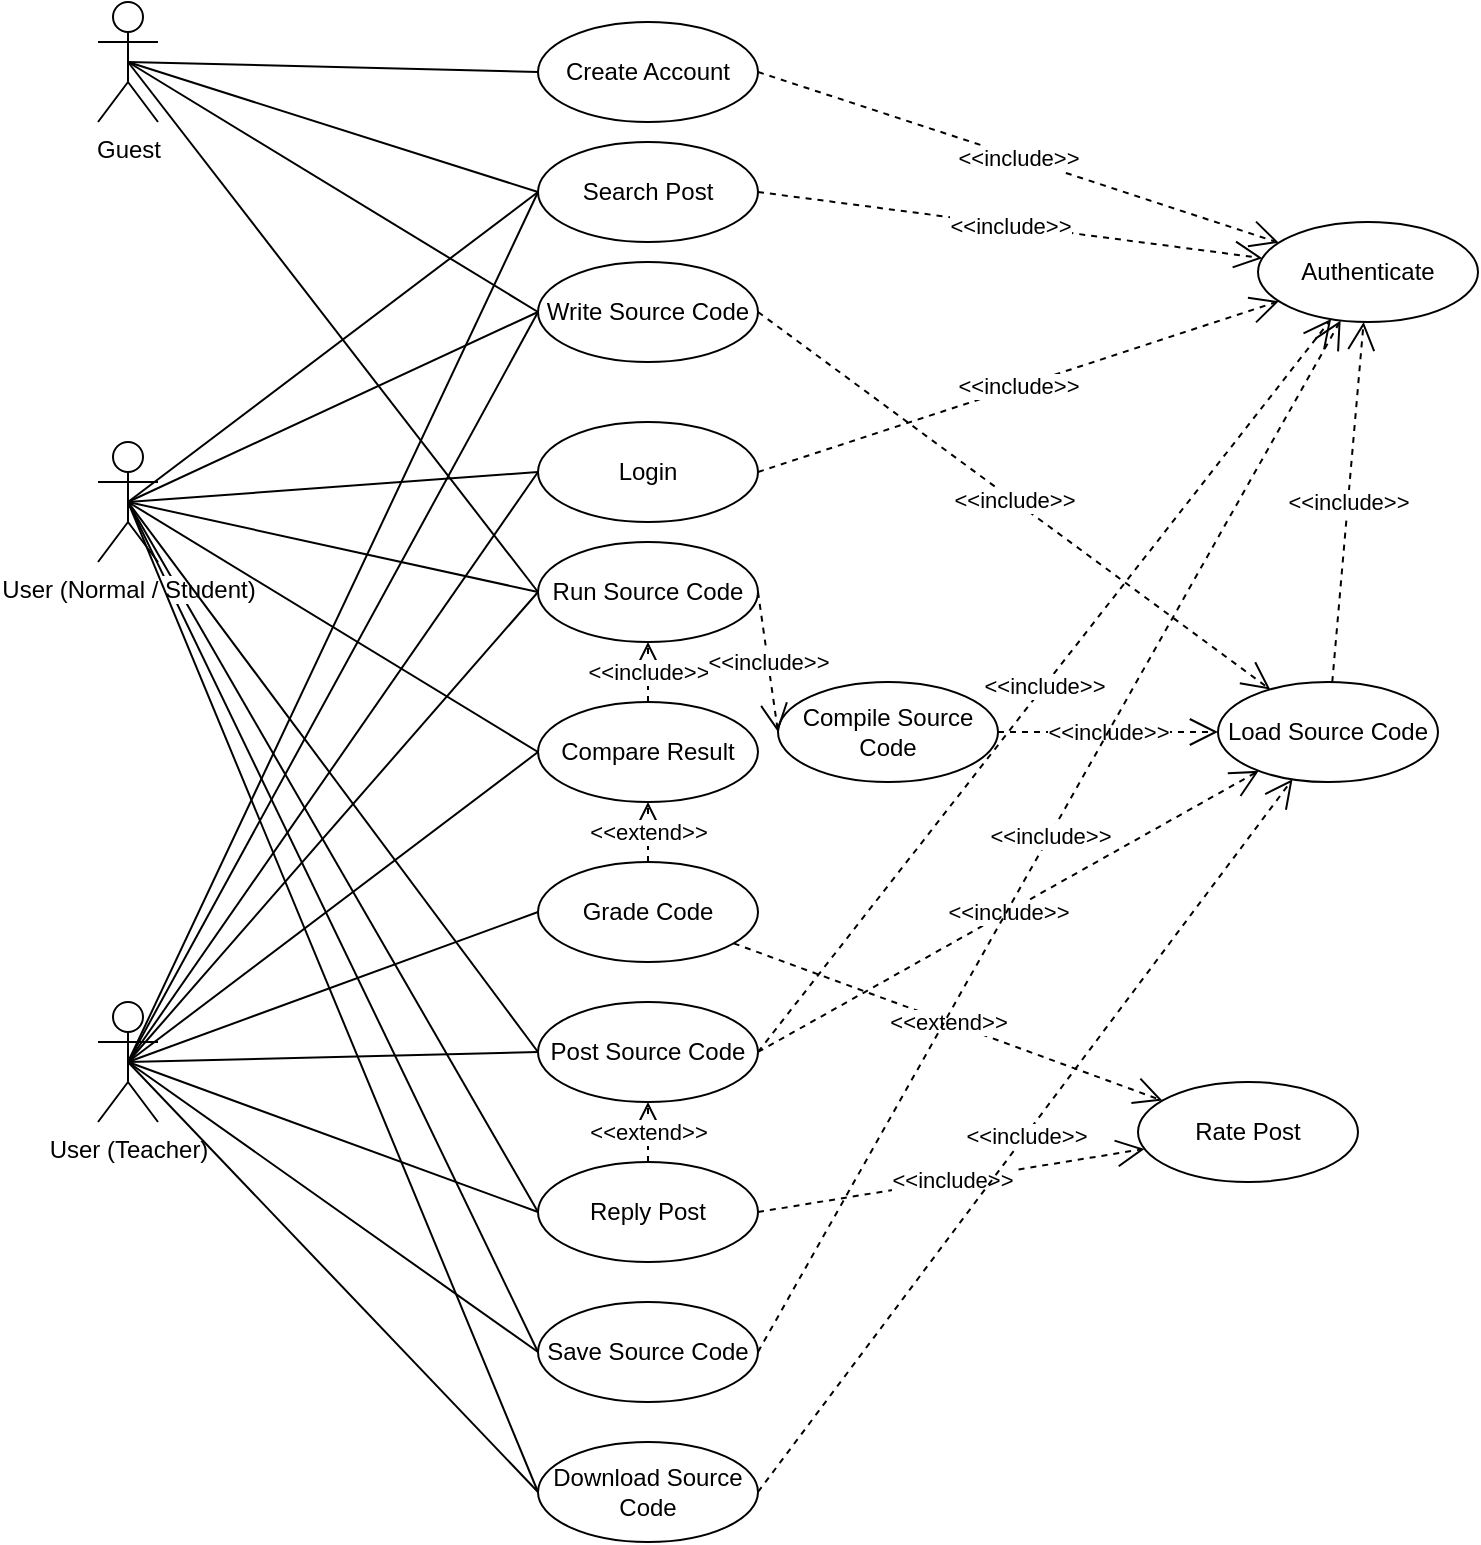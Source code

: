 <mxfile version="12.7.9" type="device"><diagram id="TvybwlRrSsCLgt8nAjSA" name="Page-1"><mxGraphModel dx="1038" dy="548" grid="1" gridSize="10" guides="1" tooltips="1" connect="1" arrows="1" fold="1" page="1" pageScale="1" pageWidth="827" pageHeight="1169" math="0" shadow="0"><root><mxCell id="0"/><mxCell id="1" parent="0"/><mxCell id="F3P02gbwTfFVN8ye8vHM-81" style="edgeStyle=none;rounded=0;orthogonalLoop=1;jettySize=auto;html=1;exitX=0.5;exitY=0.5;exitDx=0;exitDy=0;exitPerimeter=0;entryX=0;entryY=0.5;entryDx=0;entryDy=0;endArrow=none;endFill=0;" parent="1" source="F3P02gbwTfFVN8ye8vHM-3" target="F3P02gbwTfFVN8ye8vHM-25" edge="1"><mxGeometry relative="1" as="geometry"/></mxCell><mxCell id="F3P02gbwTfFVN8ye8vHM-82" style="edgeStyle=none;rounded=0;orthogonalLoop=1;jettySize=auto;html=1;exitX=0.5;exitY=0.5;exitDx=0;exitDy=0;exitPerimeter=0;entryX=0;entryY=0.5;entryDx=0;entryDy=0;endArrow=none;endFill=0;" parent="1" source="F3P02gbwTfFVN8ye8vHM-3" target="F3P02gbwTfFVN8ye8vHM-26" edge="1"><mxGeometry relative="1" as="geometry"/></mxCell><mxCell id="F3P02gbwTfFVN8ye8vHM-83" style="edgeStyle=none;rounded=0;orthogonalLoop=1;jettySize=auto;html=1;exitX=0.5;exitY=0.5;exitDx=0;exitDy=0;exitPerimeter=0;entryX=0;entryY=0.5;entryDx=0;entryDy=0;endArrow=none;endFill=0;" parent="1" source="F3P02gbwTfFVN8ye8vHM-3" target="F3P02gbwTfFVN8ye8vHM-16" edge="1"><mxGeometry relative="1" as="geometry"/></mxCell><mxCell id="F3P02gbwTfFVN8ye8vHM-3" value="User (Normal / Student)" style="shape=umlActor;verticalLabelPosition=bottom;labelBackgroundColor=#ffffff;verticalAlign=top;html=1;" parent="1" vertex="1"><mxGeometry x="60" y="390" width="30" height="60" as="geometry"/></mxCell><mxCell id="F3P02gbwTfFVN8ye8vHM-78" style="edgeStyle=none;rounded=0;orthogonalLoop=1;jettySize=auto;html=1;exitX=0.5;exitY=0.5;exitDx=0;exitDy=0;exitPerimeter=0;entryX=0;entryY=0.5;entryDx=0;entryDy=0;endArrow=none;endFill=0;" parent="1" source="F3P02gbwTfFVN8ye8vHM-7" target="F3P02gbwTfFVN8ye8vHM-25" edge="1"><mxGeometry relative="1" as="geometry"/></mxCell><mxCell id="F3P02gbwTfFVN8ye8vHM-79" style="edgeStyle=none;rounded=0;orthogonalLoop=1;jettySize=auto;html=1;exitX=0.5;exitY=0.5;exitDx=0;exitDy=0;exitPerimeter=0;entryX=0;entryY=0.5;entryDx=0;entryDy=0;endArrow=none;endFill=0;" parent="1" source="F3P02gbwTfFVN8ye8vHM-7" target="F3P02gbwTfFVN8ye8vHM-26" edge="1"><mxGeometry relative="1" as="geometry"/></mxCell><mxCell id="F3P02gbwTfFVN8ye8vHM-80" style="edgeStyle=none;rounded=0;orthogonalLoop=1;jettySize=auto;html=1;exitX=0.5;exitY=0.5;exitDx=0;exitDy=0;exitPerimeter=0;entryX=0;entryY=0.5;entryDx=0;entryDy=0;endArrow=none;endFill=0;" parent="1" source="F3P02gbwTfFVN8ye8vHM-7" target="F3P02gbwTfFVN8ye8vHM-16" edge="1"><mxGeometry relative="1" as="geometry"/></mxCell><mxCell id="F3P02gbwTfFVN8ye8vHM-7" value="User (Teacher)" style="shape=umlActor;verticalLabelPosition=bottom;labelBackgroundColor=#ffffff;verticalAlign=top;html=1;" parent="1" vertex="1"><mxGeometry x="60" y="670" width="30" height="60" as="geometry"/></mxCell><mxCell id="F3P02gbwTfFVN8ye8vHM-84" style="edgeStyle=none;rounded=0;orthogonalLoop=1;jettySize=auto;html=1;exitX=0.5;exitY=0.5;exitDx=0;exitDy=0;exitPerimeter=0;entryX=0;entryY=0.5;entryDx=0;entryDy=0;endArrow=none;endFill=0;" parent="1" source="F3P02gbwTfFVN8ye8vHM-6" target="F3P02gbwTfFVN8ye8vHM-17" edge="1"><mxGeometry relative="1" as="geometry"/></mxCell><mxCell id="F3P02gbwTfFVN8ye8vHM-85" style="edgeStyle=none;rounded=0;orthogonalLoop=1;jettySize=auto;html=1;exitX=0.5;exitY=0.5;exitDx=0;exitDy=0;exitPerimeter=0;entryX=0;entryY=0.5;entryDx=0;entryDy=0;endArrow=none;endFill=0;" parent="1" source="F3P02gbwTfFVN8ye8vHM-6" target="F3P02gbwTfFVN8ye8vHM-26" edge="1"><mxGeometry relative="1" as="geometry"/></mxCell><mxCell id="F3P02gbwTfFVN8ye8vHM-88" style="edgeStyle=none;rounded=0;orthogonalLoop=1;jettySize=auto;html=1;exitX=0.5;exitY=0.5;exitDx=0;exitDy=0;exitPerimeter=0;entryX=0;entryY=0.5;entryDx=0;entryDy=0;endArrow=none;endFill=0;" parent="1" source="F3P02gbwTfFVN8ye8vHM-6" target="F3P02gbwTfFVN8ye8vHM-15" edge="1"><mxGeometry relative="1" as="geometry"/></mxCell><mxCell id="F3P02gbwTfFVN8ye8vHM-6" value="Guest" style="shape=umlActor;verticalLabelPosition=bottom;labelBackgroundColor=#ffffff;verticalAlign=top;html=1;" parent="1" vertex="1"><mxGeometry x="60" y="170" width="30" height="60" as="geometry"/></mxCell><mxCell id="F3P02gbwTfFVN8ye8vHM-11" value="Create Account" style="ellipse;whiteSpace=wrap;html=1;" parent="1" vertex="1"><mxGeometry x="280" y="180" width="110" height="50" as="geometry"/></mxCell><mxCell id="F3P02gbwTfFVN8ye8vHM-12" value="Login" style="ellipse;whiteSpace=wrap;html=1;" parent="1" vertex="1"><mxGeometry x="280" y="380" width="110" height="50" as="geometry"/></mxCell><mxCell id="F3P02gbwTfFVN8ye8vHM-13" value="Authenticate" style="ellipse;whiteSpace=wrap;html=1;" parent="1" vertex="1"><mxGeometry x="640" y="280" width="110" height="50" as="geometry"/></mxCell><mxCell id="F3P02gbwTfFVN8ye8vHM-14" value="Compile Source Code" style="ellipse;whiteSpace=wrap;html=1;" parent="1" vertex="1"><mxGeometry x="400" y="510" width="110" height="50" as="geometry"/></mxCell><mxCell id="F3P02gbwTfFVN8ye8vHM-15" value="Run Source Code" style="ellipse;whiteSpace=wrap;html=1;" parent="1" vertex="1"><mxGeometry x="280" y="440" width="110" height="50" as="geometry"/></mxCell><mxCell id="F3P02gbwTfFVN8ye8vHM-16" value="Save Source Code" style="ellipse;whiteSpace=wrap;html=1;" parent="1" vertex="1"><mxGeometry x="280" y="820" width="110" height="50" as="geometry"/></mxCell><mxCell id="F3P02gbwTfFVN8ye8vHM-17" value="Write Source Code" style="ellipse;whiteSpace=wrap;html=1;" parent="1" vertex="1"><mxGeometry x="280" y="300" width="110" height="50" as="geometry"/></mxCell><mxCell id="F3P02gbwTfFVN8ye8vHM-18" value="Load Source Code" style="ellipse;whiteSpace=wrap;html=1;" parent="1" vertex="1"><mxGeometry x="620" y="510" width="110" height="50" as="geometry"/></mxCell><mxCell id="F3P02gbwTfFVN8ye8vHM-19" value="Post Source Code" style="ellipse;whiteSpace=wrap;html=1;" parent="1" vertex="1"><mxGeometry x="280" y="670" width="110" height="50" as="geometry"/></mxCell><mxCell id="F3P02gbwTfFVN8ye8vHM-21" value="Compare Result" style="ellipse;whiteSpace=wrap;html=1;" parent="1" vertex="1"><mxGeometry x="280" y="520" width="110" height="50" as="geometry"/></mxCell><mxCell id="F3P02gbwTfFVN8ye8vHM-23" value="Grade Code" style="ellipse;whiteSpace=wrap;html=1;" parent="1" vertex="1"><mxGeometry x="280" y="600" width="110" height="50" as="geometry"/></mxCell><mxCell id="F3P02gbwTfFVN8ye8vHM-25" value="Reply Post" style="ellipse;whiteSpace=wrap;html=1;" parent="1" vertex="1"><mxGeometry x="280" y="750" width="110" height="50" as="geometry"/></mxCell><mxCell id="F3P02gbwTfFVN8ye8vHM-26" value="Search Post" style="ellipse;whiteSpace=wrap;html=1;" parent="1" vertex="1"><mxGeometry x="280" y="240" width="110" height="50" as="geometry"/></mxCell><mxCell id="F3P02gbwTfFVN8ye8vHM-32" value="" style="endArrow=none;html=1;exitX=0.5;exitY=0.5;exitDx=0;exitDy=0;exitPerimeter=0;entryX=0;entryY=0.5;entryDx=0;entryDy=0;" parent="1" source="F3P02gbwTfFVN8ye8vHM-6" target="F3P02gbwTfFVN8ye8vHM-11" edge="1"><mxGeometry width="50" height="50" relative="1" as="geometry"><mxPoint x="170" y="310" as="sourcePoint"/><mxPoint x="220" y="260" as="targetPoint"/></mxGeometry></mxCell><mxCell id="F3P02gbwTfFVN8ye8vHM-34" value="&amp;lt;&amp;lt;include&amp;gt;&amp;gt;" style="endArrow=open;endSize=12;dashed=1;html=1;exitX=1;exitY=0.5;exitDx=0;exitDy=0;" parent="1" source="F3P02gbwTfFVN8ye8vHM-11" target="F3P02gbwTfFVN8ye8vHM-13" edge="1"><mxGeometry width="160" relative="1" as="geometry"><mxPoint x="100" y="300" as="sourcePoint"/><mxPoint x="260" y="300" as="targetPoint"/></mxGeometry></mxCell><mxCell id="F3P02gbwTfFVN8ye8vHM-35" value="&amp;lt;&amp;lt;include&amp;gt;&amp;gt;" style="endArrow=open;endSize=12;dashed=1;html=1;exitX=1;exitY=0.5;exitDx=0;exitDy=0;" parent="1" source="F3P02gbwTfFVN8ye8vHM-12" target="F3P02gbwTfFVN8ye8vHM-13" edge="1"><mxGeometry width="160" relative="1" as="geometry"><mxPoint x="130" y="260" as="sourcePoint"/><mxPoint x="290" y="260" as="targetPoint"/></mxGeometry></mxCell><mxCell id="F3P02gbwTfFVN8ye8vHM-37" value="" style="endArrow=none;html=1;entryX=0;entryY=0.5;entryDx=0;entryDy=0;exitX=0.5;exitY=0.5;exitDx=0;exitDy=0;exitPerimeter=0;" parent="1" source="F3P02gbwTfFVN8ye8vHM-3" target="F3P02gbwTfFVN8ye8vHM-12" edge="1"><mxGeometry width="50" height="50" relative="1" as="geometry"><mxPoint x="120" y="350" as="sourcePoint"/><mxPoint x="170" y="300" as="targetPoint"/></mxGeometry></mxCell><mxCell id="F3P02gbwTfFVN8ye8vHM-38" value="" style="endArrow=none;html=1;entryX=0;entryY=0.5;entryDx=0;entryDy=0;exitX=0.5;exitY=0.5;exitDx=0;exitDy=0;exitPerimeter=0;" parent="1" source="F3P02gbwTfFVN8ye8vHM-7" target="F3P02gbwTfFVN8ye8vHM-12" edge="1"><mxGeometry width="50" height="50" relative="1" as="geometry"><mxPoint x="150" y="510" as="sourcePoint"/><mxPoint x="200" y="460" as="targetPoint"/></mxGeometry></mxCell><mxCell id="F3P02gbwTfFVN8ye8vHM-41" value="Download Source Code" style="ellipse;whiteSpace=wrap;html=1;" parent="1" vertex="1"><mxGeometry x="280" y="890" width="110" height="50" as="geometry"/></mxCell><mxCell id="F3P02gbwTfFVN8ye8vHM-42" value="Rate Post" style="ellipse;whiteSpace=wrap;html=1;" parent="1" vertex="1"><mxGeometry x="580" y="710" width="110" height="50" as="geometry"/></mxCell><mxCell id="F3P02gbwTfFVN8ye8vHM-44" value="" style="endArrow=none;html=1;entryX=0;entryY=0.5;entryDx=0;entryDy=0;exitX=0.5;exitY=0.5;exitDx=0;exitDy=0;exitPerimeter=0;" parent="1" source="F3P02gbwTfFVN8ye8vHM-3" target="F3P02gbwTfFVN8ye8vHM-17" edge="1"><mxGeometry width="50" height="50" relative="1" as="geometry"><mxPoint x="120" y="590" as="sourcePoint"/><mxPoint x="170" y="540" as="targetPoint"/></mxGeometry></mxCell><mxCell id="F3P02gbwTfFVN8ye8vHM-46" value="" style="endArrow=none;html=1;exitX=0.5;exitY=0.5;exitDx=0;exitDy=0;exitPerimeter=0;entryX=0;entryY=0.5;entryDx=0;entryDy=0;" parent="1" source="F3P02gbwTfFVN8ye8vHM-7" target="F3P02gbwTfFVN8ye8vHM-17" edge="1"><mxGeometry width="50" height="50" relative="1" as="geometry"><mxPoint x="260" y="590" as="sourcePoint"/><mxPoint x="310" y="540" as="targetPoint"/></mxGeometry></mxCell><mxCell id="F3P02gbwTfFVN8ye8vHM-48" value="" style="endArrow=none;html=1;entryX=0;entryY=0.5;entryDx=0;entryDy=0;exitX=0.5;exitY=0.5;exitDx=0;exitDy=0;exitPerimeter=0;" parent="1" source="F3P02gbwTfFVN8ye8vHM-7" target="F3P02gbwTfFVN8ye8vHM-41" edge="1"><mxGeometry width="50" height="50" relative="1" as="geometry"><mxPoint x="70" y="680" as="sourcePoint"/><mxPoint x="120" y="630" as="targetPoint"/></mxGeometry></mxCell><mxCell id="F3P02gbwTfFVN8ye8vHM-49" value="" style="endArrow=none;html=1;exitX=0.5;exitY=0.5;exitDx=0;exitDy=0;exitPerimeter=0;entryX=0;entryY=0.5;entryDx=0;entryDy=0;" parent="1" source="F3P02gbwTfFVN8ye8vHM-3" target="F3P02gbwTfFVN8ye8vHM-41" edge="1"><mxGeometry width="50" height="50" relative="1" as="geometry"><mxPoint x="110" y="710" as="sourcePoint"/><mxPoint x="280" y="540" as="targetPoint"/></mxGeometry></mxCell><mxCell id="F3P02gbwTfFVN8ye8vHM-50" value="&amp;lt;&amp;lt;include&amp;gt;&amp;gt;" style="endArrow=open;endSize=16;endFill=0;html=1;dashed=1;" parent="1" source="F3P02gbwTfFVN8ye8vHM-21" target="F3P02gbwTfFVN8ye8vHM-15" edge="1"><mxGeometry width="160" relative="1" as="geometry"><mxPoint x="480" y="350" as="sourcePoint"/><mxPoint x="330" y="390" as="targetPoint"/></mxGeometry></mxCell><mxCell id="F3P02gbwTfFVN8ye8vHM-51" value="" style="endArrow=none;html=1;entryX=0;entryY=0.5;entryDx=0;entryDy=0;exitX=0.5;exitY=0.5;exitDx=0;exitDy=0;exitPerimeter=0;" parent="1" source="F3P02gbwTfFVN8ye8vHM-3" target="F3P02gbwTfFVN8ye8vHM-21" edge="1"><mxGeometry width="50" height="50" relative="1" as="geometry"><mxPoint x="100" y="440" as="sourcePoint"/><mxPoint x="410" y="390" as="targetPoint"/></mxGeometry></mxCell><mxCell id="F3P02gbwTfFVN8ye8vHM-52" value="" style="endArrow=none;html=1;exitX=0;exitY=0.5;exitDx=0;exitDy=0;entryX=0.5;entryY=0.5;entryDx=0;entryDy=0;entryPerimeter=0;" parent="1" source="F3P02gbwTfFVN8ye8vHM-15" target="F3P02gbwTfFVN8ye8vHM-3" edge="1"><mxGeometry width="50" height="50" relative="1" as="geometry"><mxPoint x="230" y="450" as="sourcePoint"/><mxPoint x="280" y="400" as="targetPoint"/></mxGeometry></mxCell><mxCell id="F3P02gbwTfFVN8ye8vHM-53" value="" style="endArrow=none;html=1;entryX=0;entryY=0.5;entryDx=0;entryDy=0;exitX=0.5;exitY=0.5;exitDx=0;exitDy=0;exitPerimeter=0;" parent="1" source="F3P02gbwTfFVN8ye8vHM-7" target="F3P02gbwTfFVN8ye8vHM-21" edge="1"><mxGeometry width="50" height="50" relative="1" as="geometry"><mxPoint x="360" y="440" as="sourcePoint"/><mxPoint x="410" y="390" as="targetPoint"/></mxGeometry></mxCell><mxCell id="F3P02gbwTfFVN8ye8vHM-55" value="" style="endArrow=none;html=1;exitX=0.5;exitY=0.5;exitDx=0;exitDy=0;exitPerimeter=0;entryX=0;entryY=0.5;entryDx=0;entryDy=0;" parent="1" source="F3P02gbwTfFVN8ye8vHM-7" target="F3P02gbwTfFVN8ye8vHM-15" edge="1"><mxGeometry width="50" height="50" relative="1" as="geometry"><mxPoint x="360" y="440" as="sourcePoint"/><mxPoint x="410" y="390" as="targetPoint"/></mxGeometry></mxCell><mxCell id="F3P02gbwTfFVN8ye8vHM-59" value="&amp;lt;&amp;lt;include&amp;gt;&amp;gt;" style="endArrow=open;endSize=12;dashed=1;html=1;exitX=1;exitY=0.5;exitDx=0;exitDy=0;entryX=0;entryY=0.5;entryDx=0;entryDy=0;" parent="1" source="F3P02gbwTfFVN8ye8vHM-15" target="F3P02gbwTfFVN8ye8vHM-14" edge="1"><mxGeometry width="160" relative="1" as="geometry"><mxPoint x="460" y="350" as="sourcePoint"/><mxPoint x="620" y="350" as="targetPoint"/></mxGeometry></mxCell><mxCell id="F3P02gbwTfFVN8ye8vHM-61" value="&amp;lt;&amp;lt;include&amp;gt;&amp;gt;" style="endArrow=open;endSize=12;dashed=1;html=1;" parent="1" source="F3P02gbwTfFVN8ye8vHM-18" target="F3P02gbwTfFVN8ye8vHM-13" edge="1"><mxGeometry width="160" relative="1" as="geometry"><mxPoint x="400.0" y="295" as="sourcePoint"/><mxPoint x="540" y="285" as="targetPoint"/></mxGeometry></mxCell><mxCell id="F3P02gbwTfFVN8ye8vHM-62" value="&amp;lt;&amp;lt;include&amp;gt;&amp;gt;" style="endArrow=open;endSize=12;dashed=1;html=1;exitX=1;exitY=0.5;exitDx=0;exitDy=0;" parent="1" source="F3P02gbwTfFVN8ye8vHM-19" target="F3P02gbwTfFVN8ye8vHM-18" edge="1"><mxGeometry width="160" relative="1" as="geometry"><mxPoint x="440" y="620" as="sourcePoint"/><mxPoint x="600" y="620" as="targetPoint"/></mxGeometry></mxCell><mxCell id="F3P02gbwTfFVN8ye8vHM-64" value="&amp;lt;&amp;lt;extend&amp;gt;&amp;gt;" style="endArrow=open;endSize=12;dashed=1;html=1;exitX=0.5;exitY=0;exitDx=0;exitDy=0;entryX=0.5;entryY=1;entryDx=0;entryDy=0;" parent="1" source="F3P02gbwTfFVN8ye8vHM-25" target="F3P02gbwTfFVN8ye8vHM-19" edge="1"><mxGeometry width="160" relative="1" as="geometry"><mxPoint x="530" y="640" as="sourcePoint"/><mxPoint x="580" y="630" as="targetPoint"/></mxGeometry></mxCell><mxCell id="F3P02gbwTfFVN8ye8vHM-65" value="&amp;lt;&amp;lt;include&amp;gt;&amp;gt;" style="endArrow=open;endSize=12;dashed=1;html=1;" parent="1" source="F3P02gbwTfFVN8ye8vHM-14" target="F3P02gbwTfFVN8ye8vHM-18" edge="1"><mxGeometry width="160" relative="1" as="geometry"><mxPoint x="400.0" y="625" as="sourcePoint"/><mxPoint x="634.199" y="302.536" as="targetPoint"/></mxGeometry></mxCell><mxCell id="F3P02gbwTfFVN8ye8vHM-66" value="&amp;lt;&amp;lt;include&amp;gt;&amp;gt;" style="endArrow=open;endSize=12;dashed=1;html=1;exitX=1;exitY=0.5;exitDx=0;exitDy=0;" parent="1" source="F3P02gbwTfFVN8ye8vHM-19" target="F3P02gbwTfFVN8ye8vHM-13" edge="1"><mxGeometry width="160" relative="1" as="geometry"><mxPoint x="400.0" y="625" as="sourcePoint"/><mxPoint x="540" y="515" as="targetPoint"/></mxGeometry></mxCell><mxCell id="F3P02gbwTfFVN8ye8vHM-68" value="&amp;lt;&amp;lt;include&amp;gt;&amp;gt;" style="endArrow=open;endSize=12;dashed=1;html=1;exitX=1;exitY=0.5;exitDx=0;exitDy=0;" parent="1" source="F3P02gbwTfFVN8ye8vHM-25" target="F3P02gbwTfFVN8ye8vHM-42" edge="1"><mxGeometry width="160" relative="1" as="geometry"><mxPoint x="634.199" y="497.464" as="sourcePoint"/><mxPoint x="440" y="720" as="targetPoint"/></mxGeometry></mxCell><mxCell id="F3P02gbwTfFVN8ye8vHM-69" value="&amp;lt;&amp;lt;include&amp;gt;&amp;gt;" style="endArrow=open;endSize=12;dashed=1;html=1;exitX=1;exitY=0.5;exitDx=0;exitDy=0;" parent="1" source="F3P02gbwTfFVN8ye8vHM-26" target="F3P02gbwTfFVN8ye8vHM-13" edge="1"><mxGeometry width="160" relative="1" as="geometry"><mxPoint x="400.0" y="705" as="sourcePoint"/><mxPoint x="430" y="655" as="targetPoint"/></mxGeometry></mxCell><mxCell id="F3P02gbwTfFVN8ye8vHM-70" value="&amp;lt;&amp;lt;extend&amp;gt;&amp;gt;" style="endArrow=open;endSize=12;dashed=1;html=1;" parent="1" source="F3P02gbwTfFVN8ye8vHM-23" target="F3P02gbwTfFVN8ye8vHM-42" edge="1"><mxGeometry width="160" relative="1" as="geometry"><mxPoint x="345" y="680" as="sourcePoint"/><mxPoint x="345" y="650" as="targetPoint"/></mxGeometry></mxCell><mxCell id="F3P02gbwTfFVN8ye8vHM-71" value="&amp;lt;&amp;lt;include&amp;gt;&amp;gt;" style="endArrow=open;endSize=12;dashed=1;html=1;exitX=1;exitY=0.5;exitDx=0;exitDy=0;" parent="1" source="F3P02gbwTfFVN8ye8vHM-17" target="F3P02gbwTfFVN8ye8vHM-18" edge="1"><mxGeometry width="160" relative="1" as="geometry"><mxPoint x="495" y="380" as="sourcePoint"/><mxPoint x="595" y="490" as="targetPoint"/></mxGeometry></mxCell><mxCell id="F3P02gbwTfFVN8ye8vHM-72" value="&amp;lt;&amp;lt;include&amp;gt;&amp;gt;" style="endArrow=open;endSize=12;dashed=1;html=1;exitX=1;exitY=0.5;exitDx=0;exitDy=0;" parent="1" source="F3P02gbwTfFVN8ye8vHM-16" target="F3P02gbwTfFVN8ye8vHM-13" edge="1"><mxGeometry width="160" relative="1" as="geometry"><mxPoint x="400.0" y="705" as="sourcePoint"/><mxPoint x="570" y="655" as="targetPoint"/></mxGeometry></mxCell><mxCell id="F3P02gbwTfFVN8ye8vHM-73" value="&amp;lt;&amp;lt;include&amp;gt;&amp;gt;" style="endArrow=open;endSize=12;dashed=1;html=1;exitX=1;exitY=0.5;exitDx=0;exitDy=0;" parent="1" source="F3P02gbwTfFVN8ye8vHM-41" target="F3P02gbwTfFVN8ye8vHM-18" edge="1"><mxGeometry width="160" relative="1" as="geometry"><mxPoint x="400.0" y="495" as="sourcePoint"/><mxPoint x="540" y="515" as="targetPoint"/></mxGeometry></mxCell><mxCell id="F3P02gbwTfFVN8ye8vHM-75" value="" style="endArrow=none;html=1;exitX=0.5;exitY=0.5;exitDx=0;exitDy=0;exitPerimeter=0;entryX=0;entryY=0.5;entryDx=0;entryDy=0;" parent="1" source="F3P02gbwTfFVN8ye8vHM-3" target="F3P02gbwTfFVN8ye8vHM-19" edge="1"><mxGeometry width="50" height="50" relative="1" as="geometry"><mxPoint x="360" y="610" as="sourcePoint"/><mxPoint x="410" y="560" as="targetPoint"/></mxGeometry></mxCell><mxCell id="F3P02gbwTfFVN8ye8vHM-76" value="" style="endArrow=none;html=1;exitX=0;exitY=0.5;exitDx=0;exitDy=0;entryX=0.5;entryY=0.5;entryDx=0;entryDy=0;entryPerimeter=0;" parent="1" source="F3P02gbwTfFVN8ye8vHM-19" target="F3P02gbwTfFVN8ye8vHM-7" edge="1"><mxGeometry width="50" height="50" relative="1" as="geometry"><mxPoint x="360" y="610" as="sourcePoint"/><mxPoint x="410" y="560" as="targetPoint"/></mxGeometry></mxCell><mxCell id="F3P02gbwTfFVN8ye8vHM-77" value="" style="endArrow=none;html=1;exitX=0;exitY=0.5;exitDx=0;exitDy=0;entryX=0.5;entryY=0.5;entryDx=0;entryDy=0;entryPerimeter=0;" parent="1" source="F3P02gbwTfFVN8ye8vHM-23" target="F3P02gbwTfFVN8ye8vHM-7" edge="1"><mxGeometry width="50" height="50" relative="1" as="geometry"><mxPoint x="290.0" y="625" as="sourcePoint"/><mxPoint x="115" y="565" as="targetPoint"/></mxGeometry></mxCell><mxCell id="F3P02gbwTfFVN8ye8vHM-86" value="&amp;lt;&amp;lt;extend&amp;gt;&amp;gt;" style="endArrow=open;endSize=12;dashed=1;html=1;" parent="1" source="F3P02gbwTfFVN8ye8vHM-23" target="F3P02gbwTfFVN8ye8vHM-21" edge="1"><mxGeometry width="160" relative="1" as="geometry"><mxPoint x="400.0" y="785" as="sourcePoint"/><mxPoint x="591.06" y="674.672" as="targetPoint"/></mxGeometry></mxCell></root></mxGraphModel></diagram></mxfile>